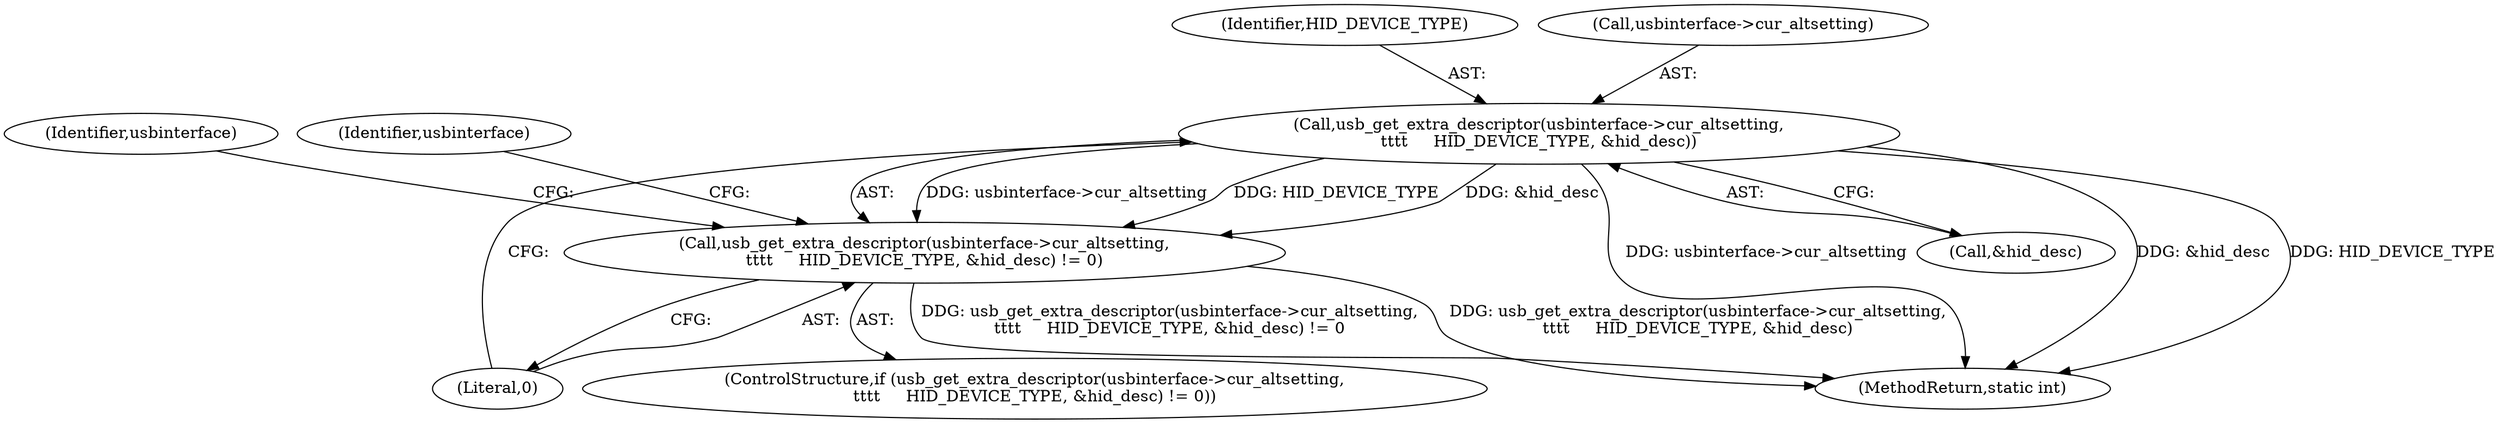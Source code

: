 digraph "0_linux_162f98dea487206d9ab79fc12ed64700667a894d@pointer" {
"1000343" [label="(Call,usb_get_extra_descriptor(usbinterface->cur_altsetting,\n\t\t\t\t     HID_DEVICE_TYPE, &hid_desc))"];
"1000342" [label="(Call,usb_get_extra_descriptor(usbinterface->cur_altsetting,\n\t\t\t\t     HID_DEVICE_TYPE, &hid_desc) != 0)"];
"1000350" [label="(Literal,0)"];
"1000347" [label="(Identifier,HID_DEVICE_TYPE)"];
"1000342" [label="(Call,usb_get_extra_descriptor(usbinterface->cur_altsetting,\n\t\t\t\t     HID_DEVICE_TYPE, &hid_desc) != 0)"];
"1000343" [label="(Call,usb_get_extra_descriptor(usbinterface->cur_altsetting,\n\t\t\t\t     HID_DEVICE_TYPE, &hid_desc))"];
"1000631" [label="(MethodReturn,static int)"];
"1000355" [label="(Identifier,usbinterface)"];
"1000344" [label="(Call,usbinterface->cur_altsetting)"];
"1000366" [label="(Identifier,usbinterface)"];
"1000348" [label="(Call,&hid_desc)"];
"1000341" [label="(ControlStructure,if (usb_get_extra_descriptor(usbinterface->cur_altsetting,\n\t\t\t\t     HID_DEVICE_TYPE, &hid_desc) != 0))"];
"1000343" -> "1000342"  [label="AST: "];
"1000343" -> "1000348"  [label="CFG: "];
"1000344" -> "1000343"  [label="AST: "];
"1000347" -> "1000343"  [label="AST: "];
"1000348" -> "1000343"  [label="AST: "];
"1000350" -> "1000343"  [label="CFG: "];
"1000343" -> "1000631"  [label="DDG: usbinterface->cur_altsetting"];
"1000343" -> "1000631"  [label="DDG: &hid_desc"];
"1000343" -> "1000631"  [label="DDG: HID_DEVICE_TYPE"];
"1000343" -> "1000342"  [label="DDG: usbinterface->cur_altsetting"];
"1000343" -> "1000342"  [label="DDG: HID_DEVICE_TYPE"];
"1000343" -> "1000342"  [label="DDG: &hid_desc"];
"1000342" -> "1000341"  [label="AST: "];
"1000342" -> "1000350"  [label="CFG: "];
"1000350" -> "1000342"  [label="AST: "];
"1000355" -> "1000342"  [label="CFG: "];
"1000366" -> "1000342"  [label="CFG: "];
"1000342" -> "1000631"  [label="DDG: usb_get_extra_descriptor(usbinterface->cur_altsetting,\n\t\t\t\t     HID_DEVICE_TYPE, &hid_desc)"];
"1000342" -> "1000631"  [label="DDG: usb_get_extra_descriptor(usbinterface->cur_altsetting,\n\t\t\t\t     HID_DEVICE_TYPE, &hid_desc) != 0"];
}

